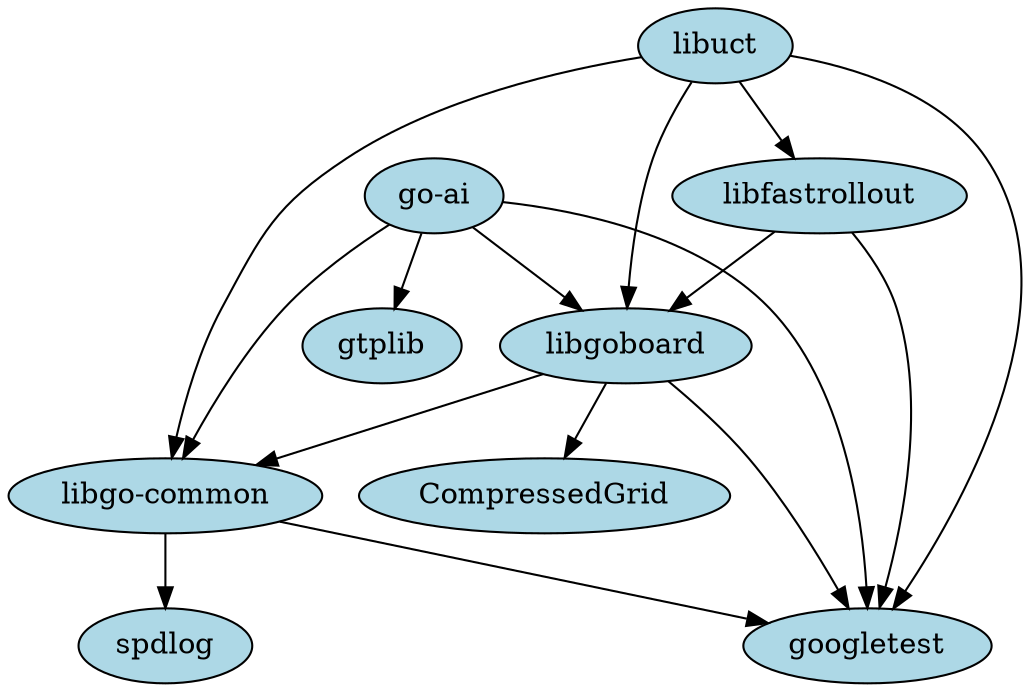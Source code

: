 digraph DepG
{
    node [style=filled fillcolor=lightblue]
    "go-ai" -> libgoboard
    "go-ai" -> googletest
    "go-ai" -> gtplib
    "go-ai" -> "libgo-common"

    libfastrollout -> googletest
    libfastrollout -> libgoboard

    libgoboard -> CompressedGrid
    libgoboard -> googletest
    libgoboard -> "libgo-common"

    "libgo-common" -> spdlog
    "libgo-common" -> googletest

    libuct -> googletest
    libuct -> libfastrollout
    libuct -> "libgo-common"
    libuct -> libgoboard
}
